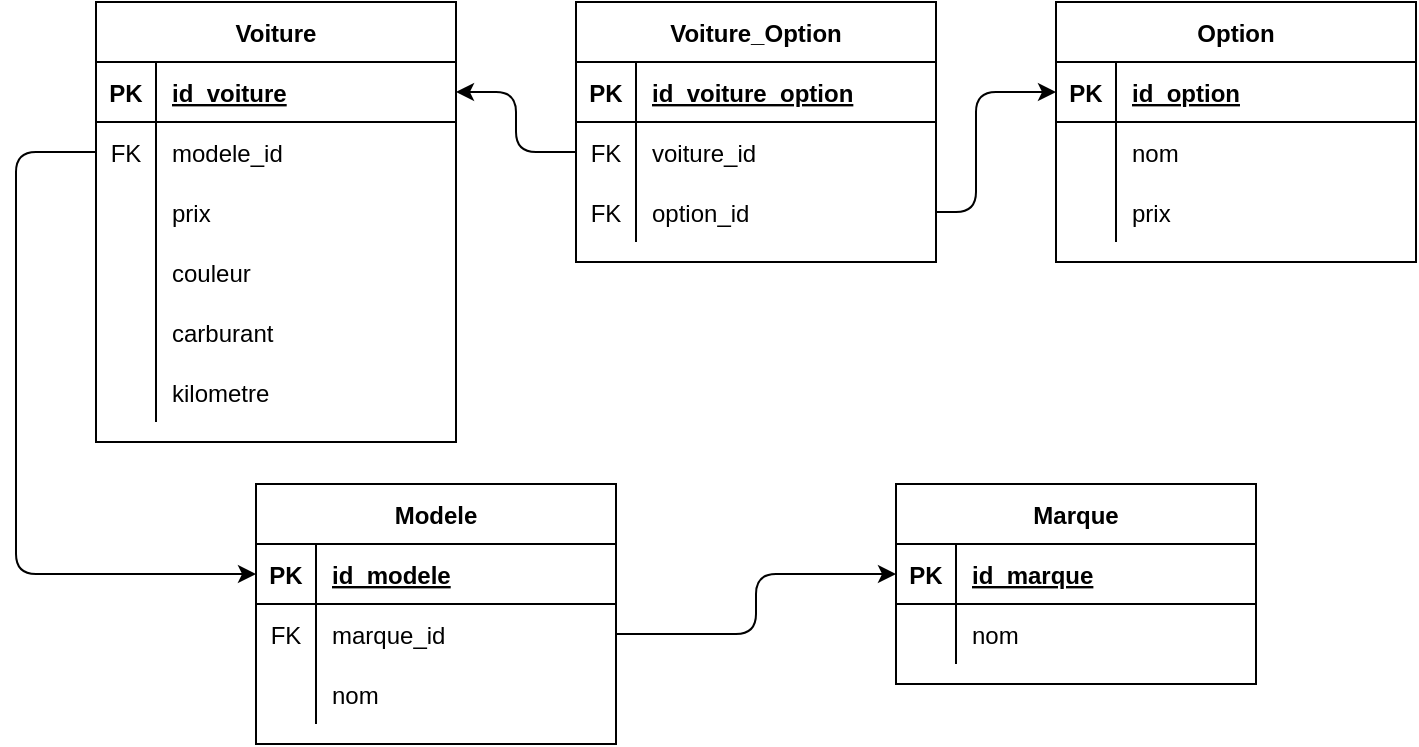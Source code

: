 <mxfile version="14.9.8" type="device"><diagram id="R2lEEEUBdFMjLlhIrx00" name="Page-1"><mxGraphModel dx="1038" dy="500" grid="1" gridSize="10" guides="1" tooltips="1" connect="1" arrows="1" fold="1" page="1" pageScale="1" pageWidth="850" pageHeight="1100" math="0" shadow="0" extFonts="Permanent Marker^https://fonts.googleapis.com/css?family=Permanent+Marker"><root><mxCell id="0"/><mxCell id="1" parent="0"/><mxCell id="2DR44TIbYsp0X_R8UyPI-1" value="Voiture_Option" style="shape=table;startSize=30;container=1;collapsible=1;childLayout=tableLayout;fixedRows=1;rowLines=0;fontStyle=1;align=center;resizeLast=1;verticalAlign=middle;" vertex="1" parent="1"><mxGeometry x="360" y="80" width="180" height="130" as="geometry"/></mxCell><mxCell id="2DR44TIbYsp0X_R8UyPI-2" value="" style="shape=partialRectangle;collapsible=0;dropTarget=0;pointerEvents=0;fillColor=none;top=0;left=0;bottom=1;right=0;points=[[0,0.5],[1,0.5]];portConstraint=eastwest;verticalAlign=middle;" vertex="1" parent="2DR44TIbYsp0X_R8UyPI-1"><mxGeometry y="30" width="180" height="30" as="geometry"/></mxCell><mxCell id="2DR44TIbYsp0X_R8UyPI-3" value="PK" style="shape=partialRectangle;connectable=0;fillColor=none;top=0;left=0;bottom=0;right=0;fontStyle=1;overflow=hidden;verticalAlign=middle;" vertex="1" parent="2DR44TIbYsp0X_R8UyPI-2"><mxGeometry width="30" height="30" as="geometry"/></mxCell><mxCell id="2DR44TIbYsp0X_R8UyPI-4" value="id_voiture_option" style="shape=partialRectangle;connectable=0;fillColor=none;top=0;left=0;bottom=0;right=0;align=left;spacingLeft=6;fontStyle=5;overflow=hidden;verticalAlign=middle;" vertex="1" parent="2DR44TIbYsp0X_R8UyPI-2"><mxGeometry x="30" width="150" height="30" as="geometry"/></mxCell><mxCell id="2DR44TIbYsp0X_R8UyPI-93" value="" style="shape=partialRectangle;collapsible=0;dropTarget=0;pointerEvents=0;fillColor=none;top=0;left=0;bottom=0;right=0;points=[[0,0.5],[1,0.5]];portConstraint=eastwest;verticalAlign=middle;" vertex="1" parent="2DR44TIbYsp0X_R8UyPI-1"><mxGeometry y="60" width="180" height="30" as="geometry"/></mxCell><mxCell id="2DR44TIbYsp0X_R8UyPI-94" value="FK" style="shape=partialRectangle;connectable=0;fillColor=none;top=0;left=0;bottom=0;right=0;fontStyle=0;overflow=hidden;" vertex="1" parent="2DR44TIbYsp0X_R8UyPI-93"><mxGeometry width="30" height="30" as="geometry"/></mxCell><mxCell id="2DR44TIbYsp0X_R8UyPI-95" value="voiture_id" style="shape=partialRectangle;connectable=0;fillColor=none;top=0;left=0;bottom=0;right=0;align=left;spacingLeft=6;fontStyle=0;overflow=hidden;" vertex="1" parent="2DR44TIbYsp0X_R8UyPI-93"><mxGeometry x="30" width="150" height="30" as="geometry"/></mxCell><mxCell id="2DR44TIbYsp0X_R8UyPI-96" value="" style="shape=partialRectangle;collapsible=0;dropTarget=0;pointerEvents=0;fillColor=none;top=0;left=0;bottom=0;right=0;points=[[0,0.5],[1,0.5]];portConstraint=eastwest;verticalAlign=middle;" vertex="1" parent="2DR44TIbYsp0X_R8UyPI-1"><mxGeometry y="90" width="180" height="30" as="geometry"/></mxCell><mxCell id="2DR44TIbYsp0X_R8UyPI-97" value="FK" style="shape=partialRectangle;connectable=0;fillColor=none;top=0;left=0;bottom=0;right=0;fontStyle=0;overflow=hidden;" vertex="1" parent="2DR44TIbYsp0X_R8UyPI-96"><mxGeometry width="30" height="30" as="geometry"/></mxCell><mxCell id="2DR44TIbYsp0X_R8UyPI-98" value="option_id" style="shape=partialRectangle;connectable=0;fillColor=none;top=0;left=0;bottom=0;right=0;align=left;spacingLeft=6;fontStyle=0;overflow=hidden;" vertex="1" parent="2DR44TIbYsp0X_R8UyPI-96"><mxGeometry x="30" width="150" height="30" as="geometry"/></mxCell><mxCell id="2DR44TIbYsp0X_R8UyPI-27" value="Marque" style="shape=table;startSize=30;container=1;collapsible=1;childLayout=tableLayout;fixedRows=1;rowLines=0;fontStyle=1;align=center;resizeLast=1;" vertex="1" parent="1"><mxGeometry x="520" y="321" width="180" height="100" as="geometry"/></mxCell><mxCell id="2DR44TIbYsp0X_R8UyPI-28" value="" style="shape=partialRectangle;collapsible=0;dropTarget=0;pointerEvents=0;fillColor=none;top=0;left=0;bottom=1;right=0;points=[[0,0.5],[1,0.5]];portConstraint=eastwest;" vertex="1" parent="2DR44TIbYsp0X_R8UyPI-27"><mxGeometry y="30" width="180" height="30" as="geometry"/></mxCell><mxCell id="2DR44TIbYsp0X_R8UyPI-29" value="PK" style="shape=partialRectangle;connectable=0;fillColor=none;top=0;left=0;bottom=0;right=0;fontStyle=1;overflow=hidden;" vertex="1" parent="2DR44TIbYsp0X_R8UyPI-28"><mxGeometry width="30" height="30" as="geometry"/></mxCell><mxCell id="2DR44TIbYsp0X_R8UyPI-30" value="id_marque" style="shape=partialRectangle;connectable=0;fillColor=none;top=0;left=0;bottom=0;right=0;align=left;spacingLeft=6;fontStyle=5;overflow=hidden;" vertex="1" parent="2DR44TIbYsp0X_R8UyPI-28"><mxGeometry x="30" width="150" height="30" as="geometry"/></mxCell><mxCell id="2DR44TIbYsp0X_R8UyPI-31" value="" style="shape=partialRectangle;collapsible=0;dropTarget=0;pointerEvents=0;fillColor=none;top=0;left=0;bottom=0;right=0;points=[[0,0.5],[1,0.5]];portConstraint=eastwest;" vertex="1" parent="2DR44TIbYsp0X_R8UyPI-27"><mxGeometry y="60" width="180" height="30" as="geometry"/></mxCell><mxCell id="2DR44TIbYsp0X_R8UyPI-32" value="" style="shape=partialRectangle;connectable=0;fillColor=none;top=0;left=0;bottom=0;right=0;editable=1;overflow=hidden;" vertex="1" parent="2DR44TIbYsp0X_R8UyPI-31"><mxGeometry width="30" height="30" as="geometry"/></mxCell><mxCell id="2DR44TIbYsp0X_R8UyPI-33" value="nom" style="shape=partialRectangle;connectable=0;fillColor=none;top=0;left=0;bottom=0;right=0;align=left;spacingLeft=6;overflow=hidden;" vertex="1" parent="2DR44TIbYsp0X_R8UyPI-31"><mxGeometry x="30" width="150" height="30" as="geometry"/></mxCell><mxCell id="2DR44TIbYsp0X_R8UyPI-40" value="Modele" style="shape=table;startSize=30;container=1;collapsible=1;childLayout=tableLayout;fixedRows=1;rowLines=0;fontStyle=1;align=center;resizeLast=1;" vertex="1" parent="1"><mxGeometry x="200" y="321" width="180" height="130" as="geometry"/></mxCell><mxCell id="2DR44TIbYsp0X_R8UyPI-41" value="" style="shape=partialRectangle;collapsible=0;dropTarget=0;pointerEvents=0;fillColor=none;top=0;left=0;bottom=1;right=0;points=[[0,0.5],[1,0.5]];portConstraint=eastwest;" vertex="1" parent="2DR44TIbYsp0X_R8UyPI-40"><mxGeometry y="30" width="180" height="30" as="geometry"/></mxCell><mxCell id="2DR44TIbYsp0X_R8UyPI-42" value="PK" style="shape=partialRectangle;connectable=0;fillColor=none;top=0;left=0;bottom=0;right=0;fontStyle=1;overflow=hidden;" vertex="1" parent="2DR44TIbYsp0X_R8UyPI-41"><mxGeometry width="30" height="30" as="geometry"/></mxCell><mxCell id="2DR44TIbYsp0X_R8UyPI-43" value="id_modele" style="shape=partialRectangle;connectable=0;fillColor=none;top=0;left=0;bottom=0;right=0;align=left;spacingLeft=6;fontStyle=5;overflow=hidden;" vertex="1" parent="2DR44TIbYsp0X_R8UyPI-41"><mxGeometry x="30" width="150" height="30" as="geometry"/></mxCell><mxCell id="2DR44TIbYsp0X_R8UyPI-104" value="" style="shape=partialRectangle;collapsible=0;dropTarget=0;pointerEvents=0;fillColor=none;top=0;left=0;bottom=0;right=0;points=[[0,0.5],[1,0.5]];portConstraint=eastwest;verticalAlign=middle;" vertex="1" parent="2DR44TIbYsp0X_R8UyPI-40"><mxGeometry y="60" width="180" height="30" as="geometry"/></mxCell><mxCell id="2DR44TIbYsp0X_R8UyPI-105" value="FK" style="shape=partialRectangle;connectable=0;fillColor=none;top=0;left=0;bottom=0;right=0;fontStyle=0;overflow=hidden;" vertex="1" parent="2DR44TIbYsp0X_R8UyPI-104"><mxGeometry width="30" height="30" as="geometry"/></mxCell><mxCell id="2DR44TIbYsp0X_R8UyPI-106" value="marque_id" style="shape=partialRectangle;connectable=0;fillColor=none;top=0;left=0;bottom=0;right=0;align=left;spacingLeft=6;fontStyle=0;overflow=hidden;" vertex="1" parent="2DR44TIbYsp0X_R8UyPI-104"><mxGeometry x="30" width="150" height="30" as="geometry"/></mxCell><mxCell id="2DR44TIbYsp0X_R8UyPI-44" value="" style="shape=partialRectangle;collapsible=0;dropTarget=0;pointerEvents=0;fillColor=none;top=0;left=0;bottom=0;right=0;points=[[0,0.5],[1,0.5]];portConstraint=eastwest;" vertex="1" parent="2DR44TIbYsp0X_R8UyPI-40"><mxGeometry y="90" width="180" height="30" as="geometry"/></mxCell><mxCell id="2DR44TIbYsp0X_R8UyPI-45" value="" style="shape=partialRectangle;connectable=0;fillColor=none;top=0;left=0;bottom=0;right=0;editable=1;overflow=hidden;" vertex="1" parent="2DR44TIbYsp0X_R8UyPI-44"><mxGeometry width="30" height="30" as="geometry"/></mxCell><mxCell id="2DR44TIbYsp0X_R8UyPI-46" value="nom" style="shape=partialRectangle;connectable=0;fillColor=none;top=0;left=0;bottom=0;right=0;align=left;spacingLeft=6;overflow=hidden;" vertex="1" parent="2DR44TIbYsp0X_R8UyPI-44"><mxGeometry x="30" width="150" height="30" as="geometry"/></mxCell><mxCell id="2DR44TIbYsp0X_R8UyPI-53" value="Option" style="shape=table;startSize=30;container=1;collapsible=1;childLayout=tableLayout;fixedRows=1;rowLines=0;fontStyle=1;align=center;resizeLast=1;verticalAlign=middle;" vertex="1" parent="1"><mxGeometry x="600" y="80" width="180" height="130" as="geometry"/></mxCell><mxCell id="2DR44TIbYsp0X_R8UyPI-54" value="" style="shape=partialRectangle;collapsible=0;dropTarget=0;pointerEvents=0;fillColor=none;top=0;left=0;bottom=1;right=0;points=[[0,0.5],[1,0.5]];portConstraint=eastwest;verticalAlign=middle;" vertex="1" parent="2DR44TIbYsp0X_R8UyPI-53"><mxGeometry y="30" width="180" height="30" as="geometry"/></mxCell><mxCell id="2DR44TIbYsp0X_R8UyPI-55" value="PK" style="shape=partialRectangle;connectable=0;fillColor=none;top=0;left=0;bottom=0;right=0;fontStyle=1;overflow=hidden;verticalAlign=middle;" vertex="1" parent="2DR44TIbYsp0X_R8UyPI-54"><mxGeometry width="30" height="30" as="geometry"/></mxCell><mxCell id="2DR44TIbYsp0X_R8UyPI-56" value="id_option" style="shape=partialRectangle;connectable=0;fillColor=none;top=0;left=0;bottom=0;right=0;align=left;spacingLeft=6;fontStyle=5;overflow=hidden;verticalAlign=middle;" vertex="1" parent="2DR44TIbYsp0X_R8UyPI-54"><mxGeometry x="30" width="150" height="30" as="geometry"/></mxCell><mxCell id="2DR44TIbYsp0X_R8UyPI-57" value="" style="shape=partialRectangle;collapsible=0;dropTarget=0;pointerEvents=0;fillColor=none;top=0;left=0;bottom=0;right=0;points=[[0,0.5],[1,0.5]];portConstraint=eastwest;verticalAlign=middle;" vertex="1" parent="2DR44TIbYsp0X_R8UyPI-53"><mxGeometry y="60" width="180" height="30" as="geometry"/></mxCell><mxCell id="2DR44TIbYsp0X_R8UyPI-58" value="" style="shape=partialRectangle;connectable=0;fillColor=none;top=0;left=0;bottom=0;right=0;editable=1;overflow=hidden;verticalAlign=middle;" vertex="1" parent="2DR44TIbYsp0X_R8UyPI-57"><mxGeometry width="30" height="30" as="geometry"/></mxCell><mxCell id="2DR44TIbYsp0X_R8UyPI-59" value="nom" style="shape=partialRectangle;connectable=0;fillColor=none;top=0;left=0;bottom=0;right=0;align=left;spacingLeft=6;overflow=hidden;verticalAlign=middle;" vertex="1" parent="2DR44TIbYsp0X_R8UyPI-57"><mxGeometry x="30" width="150" height="30" as="geometry"/></mxCell><mxCell id="2DR44TIbYsp0X_R8UyPI-60" value="" style="shape=partialRectangle;collapsible=0;dropTarget=0;pointerEvents=0;fillColor=none;top=0;left=0;bottom=0;right=0;points=[[0,0.5],[1,0.5]];portConstraint=eastwest;verticalAlign=middle;" vertex="1" parent="2DR44TIbYsp0X_R8UyPI-53"><mxGeometry y="90" width="180" height="30" as="geometry"/></mxCell><mxCell id="2DR44TIbYsp0X_R8UyPI-61" value="" style="shape=partialRectangle;connectable=0;fillColor=none;top=0;left=0;bottom=0;right=0;editable=1;overflow=hidden;verticalAlign=middle;" vertex="1" parent="2DR44TIbYsp0X_R8UyPI-60"><mxGeometry width="30" height="30" as="geometry"/></mxCell><mxCell id="2DR44TIbYsp0X_R8UyPI-62" value="prix" style="shape=partialRectangle;connectable=0;fillColor=none;top=0;left=0;bottom=0;right=0;align=left;spacingLeft=6;overflow=hidden;verticalAlign=middle;" vertex="1" parent="2DR44TIbYsp0X_R8UyPI-60"><mxGeometry x="30" width="150" height="30" as="geometry"/></mxCell><mxCell id="2DR44TIbYsp0X_R8UyPI-66" value="Voiture" style="shape=table;startSize=30;container=1;collapsible=1;childLayout=tableLayout;fixedRows=1;rowLines=0;fontStyle=1;align=center;resizeLast=1;verticalAlign=middle;" vertex="1" parent="1"><mxGeometry x="120" y="80" width="180" height="220" as="geometry"/></mxCell><mxCell id="2DR44TIbYsp0X_R8UyPI-67" value="" style="shape=partialRectangle;collapsible=0;dropTarget=0;pointerEvents=0;fillColor=none;top=0;left=0;bottom=1;right=0;points=[[0,0.5],[1,0.5]];portConstraint=eastwest;verticalAlign=middle;" vertex="1" parent="2DR44TIbYsp0X_R8UyPI-66"><mxGeometry y="30" width="180" height="30" as="geometry"/></mxCell><mxCell id="2DR44TIbYsp0X_R8UyPI-68" value="PK" style="shape=partialRectangle;connectable=0;fillColor=none;top=0;left=0;bottom=0;right=0;fontStyle=1;overflow=hidden;verticalAlign=middle;" vertex="1" parent="2DR44TIbYsp0X_R8UyPI-67"><mxGeometry width="30" height="30" as="geometry"/></mxCell><mxCell id="2DR44TIbYsp0X_R8UyPI-69" value="id_voiture" style="shape=partialRectangle;connectable=0;fillColor=none;top=0;left=0;bottom=0;right=0;align=left;spacingLeft=6;fontStyle=5;overflow=hidden;verticalAlign=middle;" vertex="1" parent="2DR44TIbYsp0X_R8UyPI-67"><mxGeometry x="30" width="150" height="30" as="geometry"/></mxCell><mxCell id="2DR44TIbYsp0X_R8UyPI-90" value="" style="shape=partialRectangle;collapsible=0;dropTarget=0;pointerEvents=0;fillColor=none;top=0;left=0;bottom=0;right=0;points=[[0,0.5],[1,0.5]];portConstraint=eastwest;verticalAlign=middle;" vertex="1" parent="2DR44TIbYsp0X_R8UyPI-66"><mxGeometry y="60" width="180" height="30" as="geometry"/></mxCell><mxCell id="2DR44TIbYsp0X_R8UyPI-91" value="FK" style="shape=partialRectangle;connectable=0;fillColor=none;top=0;left=0;bottom=0;right=0;fontStyle=0;overflow=hidden;" vertex="1" parent="2DR44TIbYsp0X_R8UyPI-90"><mxGeometry width="30" height="30" as="geometry"/></mxCell><mxCell id="2DR44TIbYsp0X_R8UyPI-92" value="modele_id" style="shape=partialRectangle;connectable=0;fillColor=none;top=0;left=0;bottom=0;right=0;align=left;spacingLeft=6;fontStyle=0;overflow=hidden;" vertex="1" parent="2DR44TIbYsp0X_R8UyPI-90"><mxGeometry x="30" width="150" height="30" as="geometry"/></mxCell><mxCell id="2DR44TIbYsp0X_R8UyPI-73" value="" style="shape=partialRectangle;collapsible=0;dropTarget=0;pointerEvents=0;fillColor=none;top=0;left=0;bottom=0;right=0;points=[[0,0.5],[1,0.5]];portConstraint=eastwest;verticalAlign=middle;" vertex="1" parent="2DR44TIbYsp0X_R8UyPI-66"><mxGeometry y="90" width="180" height="30" as="geometry"/></mxCell><mxCell id="2DR44TIbYsp0X_R8UyPI-74" value="" style="shape=partialRectangle;connectable=0;fillColor=none;top=0;left=0;bottom=0;right=0;editable=1;overflow=hidden;verticalAlign=middle;" vertex="1" parent="2DR44TIbYsp0X_R8UyPI-73"><mxGeometry width="30" height="30" as="geometry"/></mxCell><mxCell id="2DR44TIbYsp0X_R8UyPI-75" value="prix" style="shape=partialRectangle;connectable=0;fillColor=none;top=0;left=0;bottom=0;right=0;align=left;spacingLeft=6;overflow=hidden;verticalAlign=middle;" vertex="1" parent="2DR44TIbYsp0X_R8UyPI-73"><mxGeometry x="30" width="150" height="30" as="geometry"/></mxCell><mxCell id="2DR44TIbYsp0X_R8UyPI-76" value="" style="shape=partialRectangle;collapsible=0;dropTarget=0;pointerEvents=0;fillColor=none;top=0;left=0;bottom=0;right=0;points=[[0,0.5],[1,0.5]];portConstraint=eastwest;verticalAlign=middle;" vertex="1" parent="2DR44TIbYsp0X_R8UyPI-66"><mxGeometry y="120" width="180" height="30" as="geometry"/></mxCell><mxCell id="2DR44TIbYsp0X_R8UyPI-77" value="" style="shape=partialRectangle;connectable=0;fillColor=none;top=0;left=0;bottom=0;right=0;editable=1;overflow=hidden;verticalAlign=middle;" vertex="1" parent="2DR44TIbYsp0X_R8UyPI-76"><mxGeometry width="30" height="30" as="geometry"/></mxCell><mxCell id="2DR44TIbYsp0X_R8UyPI-78" value="couleur" style="shape=partialRectangle;connectable=0;fillColor=none;top=0;left=0;bottom=0;right=0;align=left;spacingLeft=6;overflow=hidden;verticalAlign=middle;" vertex="1" parent="2DR44TIbYsp0X_R8UyPI-76"><mxGeometry x="30" width="150" height="30" as="geometry"/></mxCell><mxCell id="2DR44TIbYsp0X_R8UyPI-87" value="" style="shape=partialRectangle;collapsible=0;dropTarget=0;pointerEvents=0;fillColor=none;top=0;left=0;bottom=0;right=0;points=[[0,0.5],[1,0.5]];portConstraint=eastwest;verticalAlign=middle;" vertex="1" parent="2DR44TIbYsp0X_R8UyPI-66"><mxGeometry y="150" width="180" height="30" as="geometry"/></mxCell><mxCell id="2DR44TIbYsp0X_R8UyPI-88" value="" style="shape=partialRectangle;connectable=0;fillColor=none;top=0;left=0;bottom=0;right=0;editable=1;overflow=hidden;verticalAlign=middle;" vertex="1" parent="2DR44TIbYsp0X_R8UyPI-87"><mxGeometry width="30" height="30" as="geometry"/></mxCell><mxCell id="2DR44TIbYsp0X_R8UyPI-89" value="carburant" style="shape=partialRectangle;connectable=0;fillColor=none;top=0;left=0;bottom=0;right=0;align=left;spacingLeft=6;overflow=hidden;verticalAlign=middle;" vertex="1" parent="2DR44TIbYsp0X_R8UyPI-87"><mxGeometry x="30" width="150" height="30" as="geometry"/></mxCell><mxCell id="2DR44TIbYsp0X_R8UyPI-99" value="" style="shape=partialRectangle;collapsible=0;dropTarget=0;pointerEvents=0;fillColor=none;top=0;left=0;bottom=0;right=0;points=[[0,0.5],[1,0.5]];portConstraint=eastwest;verticalAlign=middle;" vertex="1" parent="2DR44TIbYsp0X_R8UyPI-66"><mxGeometry y="180" width="180" height="30" as="geometry"/></mxCell><mxCell id="2DR44TIbYsp0X_R8UyPI-100" value="" style="shape=partialRectangle;connectable=0;fillColor=none;top=0;left=0;bottom=0;right=0;editable=1;overflow=hidden;verticalAlign=middle;" vertex="1" parent="2DR44TIbYsp0X_R8UyPI-99"><mxGeometry width="30" height="30" as="geometry"/></mxCell><mxCell id="2DR44TIbYsp0X_R8UyPI-101" value="kilometre" style="shape=partialRectangle;connectable=0;fillColor=none;top=0;left=0;bottom=0;right=0;align=left;spacingLeft=6;overflow=hidden;verticalAlign=middle;" vertex="1" parent="2DR44TIbYsp0X_R8UyPI-99"><mxGeometry x="30" width="150" height="30" as="geometry"/></mxCell><mxCell id="2DR44TIbYsp0X_R8UyPI-85" value="" style="endArrow=classic;html=1;exitX=1;exitY=0.5;exitDx=0;exitDy=0;entryX=0;entryY=0.5;entryDx=0;entryDy=0;" edge="1" parent="1" source="2DR44TIbYsp0X_R8UyPI-96" target="2DR44TIbYsp0X_R8UyPI-54"><mxGeometry width="50" height="50" relative="1" as="geometry"><mxPoint x="400" y="310" as="sourcePoint"/><mxPoint x="450" y="260" as="targetPoint"/><Array as="points"><mxPoint x="560" y="185"/><mxPoint x="560" y="125"/></Array></mxGeometry></mxCell><mxCell id="2DR44TIbYsp0X_R8UyPI-86" value="" style="endArrow=classic;html=1;entryX=1;entryY=0.5;entryDx=0;entryDy=0;exitX=0;exitY=0.5;exitDx=0;exitDy=0;" edge="1" parent="1" source="2DR44TIbYsp0X_R8UyPI-93" target="2DR44TIbYsp0X_R8UyPI-67"><mxGeometry width="50" height="50" relative="1" as="geometry"><mxPoint x="400" y="310" as="sourcePoint"/><mxPoint x="450" y="260" as="targetPoint"/><Array as="points"><mxPoint x="330" y="155"/><mxPoint x="330" y="125"/></Array></mxGeometry></mxCell><mxCell id="2DR44TIbYsp0X_R8UyPI-102" value="" style="endArrow=classic;html=1;entryX=0;entryY=0.5;entryDx=0;entryDy=0;exitX=0;exitY=0.5;exitDx=0;exitDy=0;" edge="1" parent="1" source="2DR44TIbYsp0X_R8UyPI-90" target="2DR44TIbYsp0X_R8UyPI-41"><mxGeometry width="50" height="50" relative="1" as="geometry"><mxPoint x="400" y="310" as="sourcePoint"/><mxPoint x="450" y="260" as="targetPoint"/><Array as="points"><mxPoint x="80" y="155"/><mxPoint x="80" y="366"/></Array></mxGeometry></mxCell><mxCell id="2DR44TIbYsp0X_R8UyPI-103" value="" style="endArrow=classic;html=1;exitX=1;exitY=0.5;exitDx=0;exitDy=0;entryX=0;entryY=0.5;entryDx=0;entryDy=0;" edge="1" parent="1" source="2DR44TIbYsp0X_R8UyPI-104" target="2DR44TIbYsp0X_R8UyPI-28"><mxGeometry width="50" height="50" relative="1" as="geometry"><mxPoint x="400" y="310" as="sourcePoint"/><mxPoint x="520" y="396" as="targetPoint"/><Array as="points"><mxPoint x="450" y="396"/><mxPoint x="450" y="366"/></Array></mxGeometry></mxCell></root></mxGraphModel></diagram></mxfile>